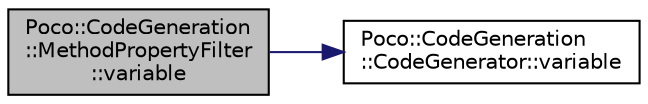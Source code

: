 digraph "Poco::CodeGeneration::MethodPropertyFilter::variable"
{
 // LATEX_PDF_SIZE
  edge [fontname="Helvetica",fontsize="10",labelfontname="Helvetica",labelfontsize="10"];
  node [fontname="Helvetica",fontsize="10",shape=record];
  rankdir="LR";
  Node1 [label="Poco::CodeGeneration\l::MethodPropertyFilter\l::variable",height=0.2,width=0.4,color="black", fillcolor="grey75", style="filled", fontcolor="black",tooltip="Indicates that variables wil be written."];
  Node1 -> Node2 [color="midnightblue",fontsize="10",style="solid",fontname="Helvetica"];
  Node2 [label="Poco::CodeGeneration\l::CodeGenerator::variable",height=0.2,width=0.4,color="black", fillcolor="white", style="filled",URL="$classPoco_1_1CodeGeneration_1_1CodeGenerator.html#ac6eeec2e298ca33ebc2cf68fd9b619dd",tooltip="Indicates that variables wil be written."];
}
